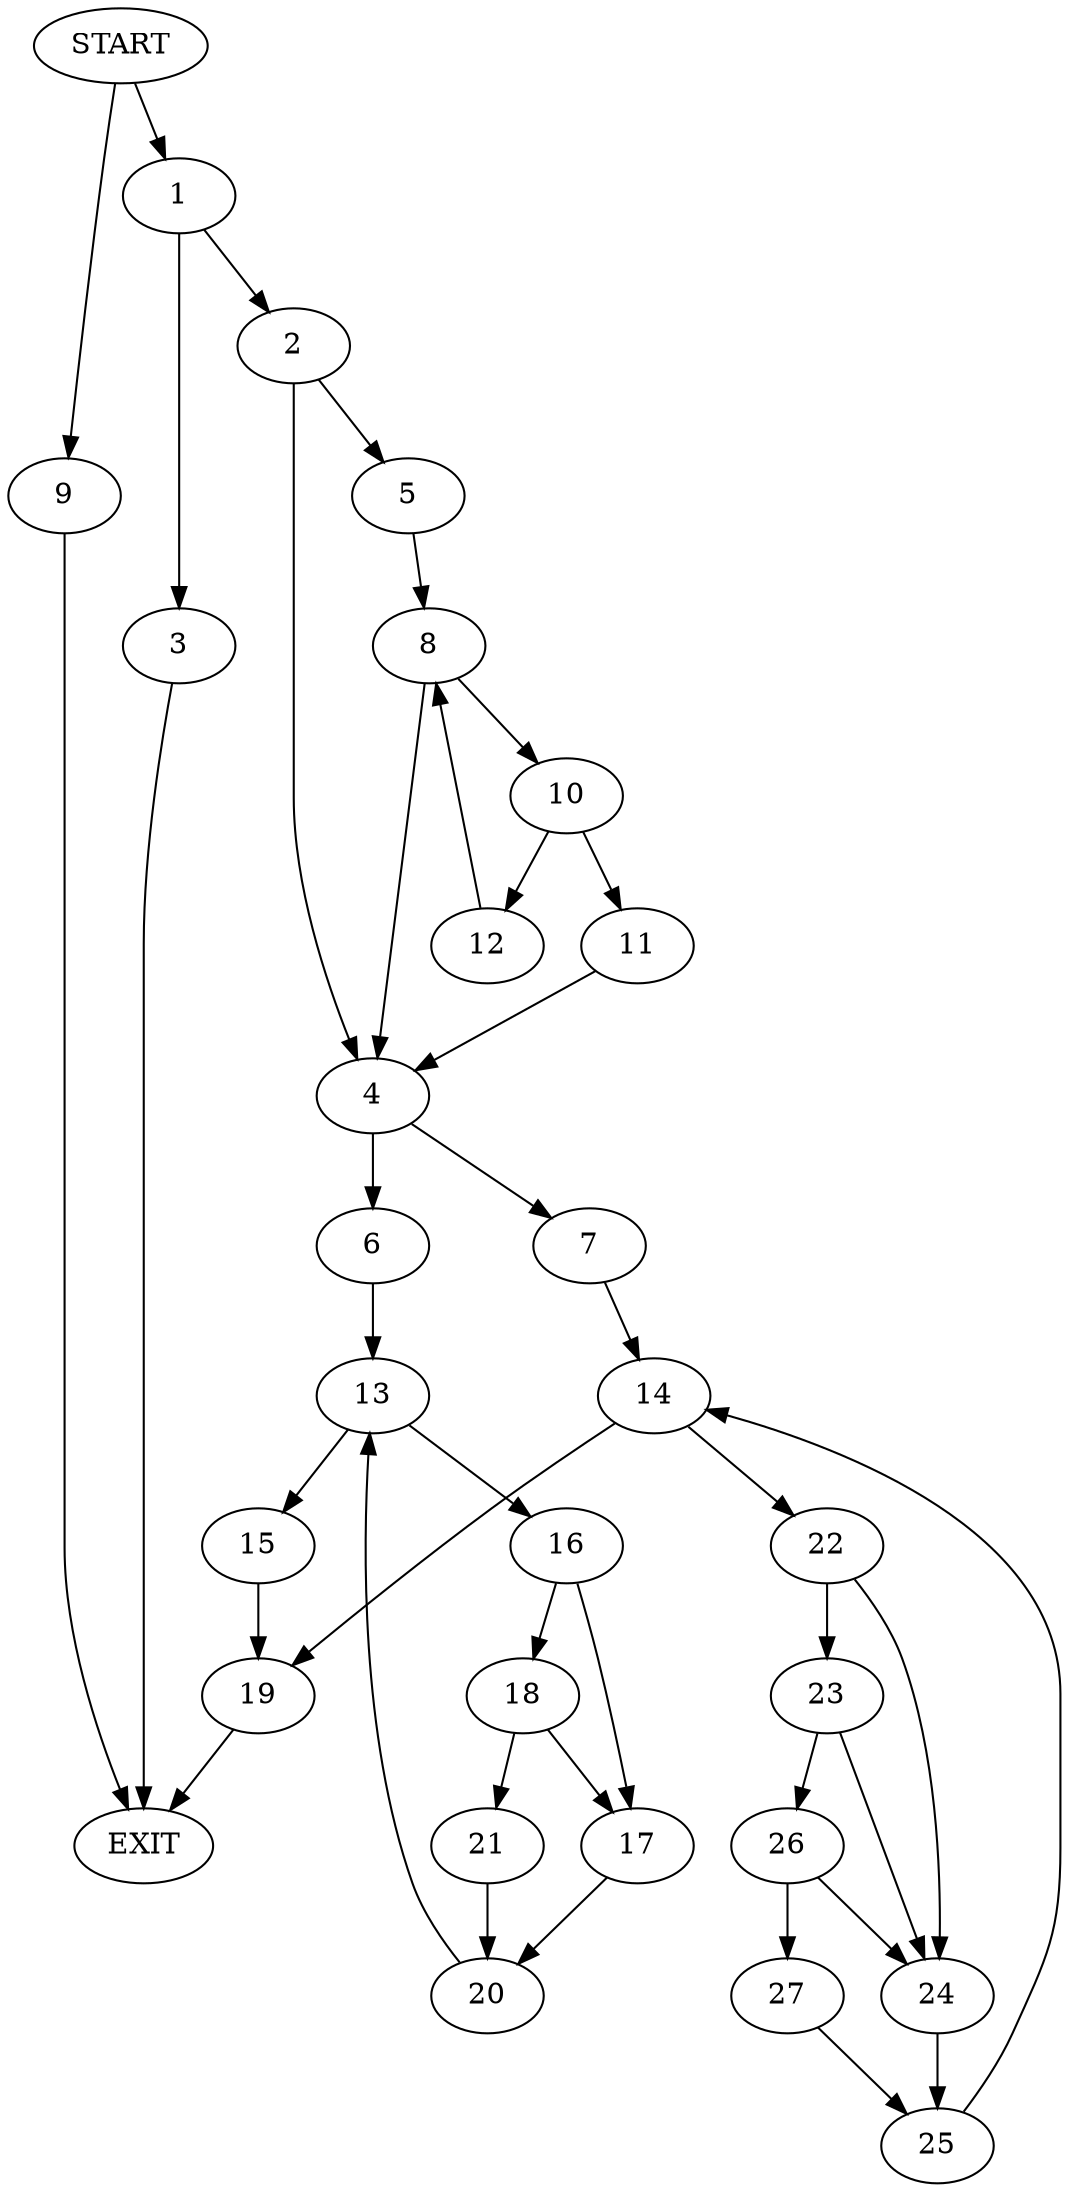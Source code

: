 digraph {
0 [label="START"]
28 [label="EXIT"]
0 -> 1
1 -> 2
1 -> 3
2 -> 4
2 -> 5
3 -> 28
4 -> 6
4 -> 7
5 -> 8
0 -> 9
9 -> 28
8 -> 10
8 -> 4
10 -> 11
10 -> 12
11 -> 4
12 -> 8
6 -> 13
7 -> 14
13 -> 15
13 -> 16
16 -> 17
16 -> 18
15 -> 19
17 -> 20
18 -> 21
18 -> 17
21 -> 20
20 -> 13
19 -> 28
14 -> 19
14 -> 22
22 -> 23
22 -> 24
24 -> 25
23 -> 26
23 -> 24
26 -> 27
26 -> 24
27 -> 25
25 -> 14
}
